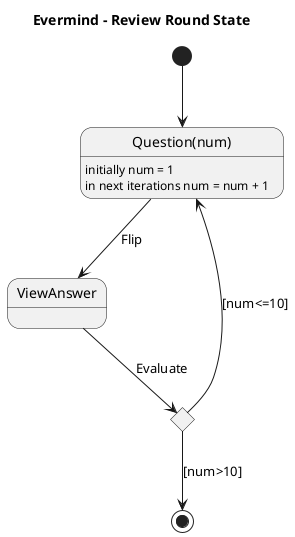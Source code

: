 @startuml
skinparam nodesep 100

title Evermind - Review Round State

state "Question(num)" as ViewQuestion
state choice <<choice>>

[*] --> ViewQuestion
ViewQuestion : initially num = 1
ViewQuestion : in next iterations num = num + 1
ViewQuestion --> ViewAnswer : Flip
ViewAnswer --> choice : Evaluate
choice --> ViewQuestion : [num<=10]
choice --> [*] : [num>10]

@enduml
